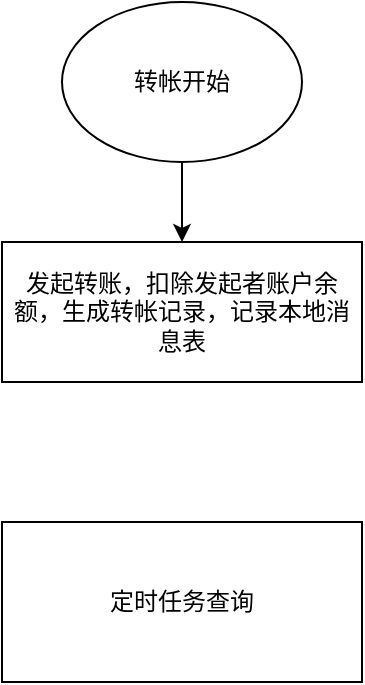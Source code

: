 <mxfile version="28.0.7">
  <diagram name="第 1 页" id="GjO0GAbTQwqVim4LTeIz">
    <mxGraphModel dx="1213" dy="701" grid="1" gridSize="10" guides="1" tooltips="1" connect="1" arrows="1" fold="1" page="1" pageScale="1" pageWidth="3300" pageHeight="4681" math="0" shadow="0">
      <root>
        <mxCell id="0" />
        <mxCell id="1" parent="0" />
        <mxCell id="SmhbG2yGJK3qt77CbI1s-3" style="edgeStyle=orthogonalEdgeStyle;rounded=0;orthogonalLoop=1;jettySize=auto;html=1;entryX=0.5;entryY=0;entryDx=0;entryDy=0;" edge="1" parent="1" source="SmhbG2yGJK3qt77CbI1s-1" target="SmhbG2yGJK3qt77CbI1s-2">
          <mxGeometry relative="1" as="geometry" />
        </mxCell>
        <mxCell id="SmhbG2yGJK3qt77CbI1s-1" value="转帐开始" style="ellipse;whiteSpace=wrap;html=1;" vertex="1" parent="1">
          <mxGeometry x="480" y="80" width="120" height="80" as="geometry" />
        </mxCell>
        <mxCell id="SmhbG2yGJK3qt77CbI1s-2" value="发起转账，扣除发起者账户余额，生成转帐记录，记录本地消息表" style="rounded=0;whiteSpace=wrap;html=1;" vertex="1" parent="1">
          <mxGeometry x="450" y="200" width="180" height="70" as="geometry" />
        </mxCell>
        <mxCell id="SmhbG2yGJK3qt77CbI1s-4" value="定时任务查询" style="rounded=0;whiteSpace=wrap;html=1;" vertex="1" parent="1">
          <mxGeometry x="450" y="340" width="180" height="80" as="geometry" />
        </mxCell>
      </root>
    </mxGraphModel>
  </diagram>
</mxfile>
